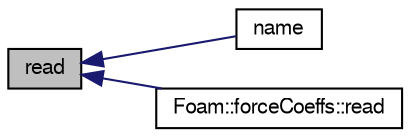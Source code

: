 digraph "read"
{
  bgcolor="transparent";
  edge [fontname="FreeSans",fontsize="10",labelfontname="FreeSans",labelfontsize="10"];
  node [fontname="FreeSans",fontsize="10",shape=record];
  rankdir="LR";
  Node1794 [label="read",height=0.2,width=0.4,color="black", fillcolor="grey75", style="filled", fontcolor="black"];
  Node1794 -> Node1795 [dir="back",color="midnightblue",fontsize="10",style="solid",fontname="FreeSans"];
  Node1795 [label="name",height=0.2,width=0.4,color="black",URL="$a28830.html#a754ce9966caae1ee331378bf4a87269b",tooltip="Return name of the set of forces. "];
  Node1794 -> Node1796 [dir="back",color="midnightblue",fontsize="10",style="solid",fontname="FreeSans"];
  Node1796 [label="Foam::forceCoeffs::read",height=0.2,width=0.4,color="black",URL="$a28826.html#aa9b8764750bd9ff67ca32b6551dc7847",tooltip="Read the forces data. "];
}
